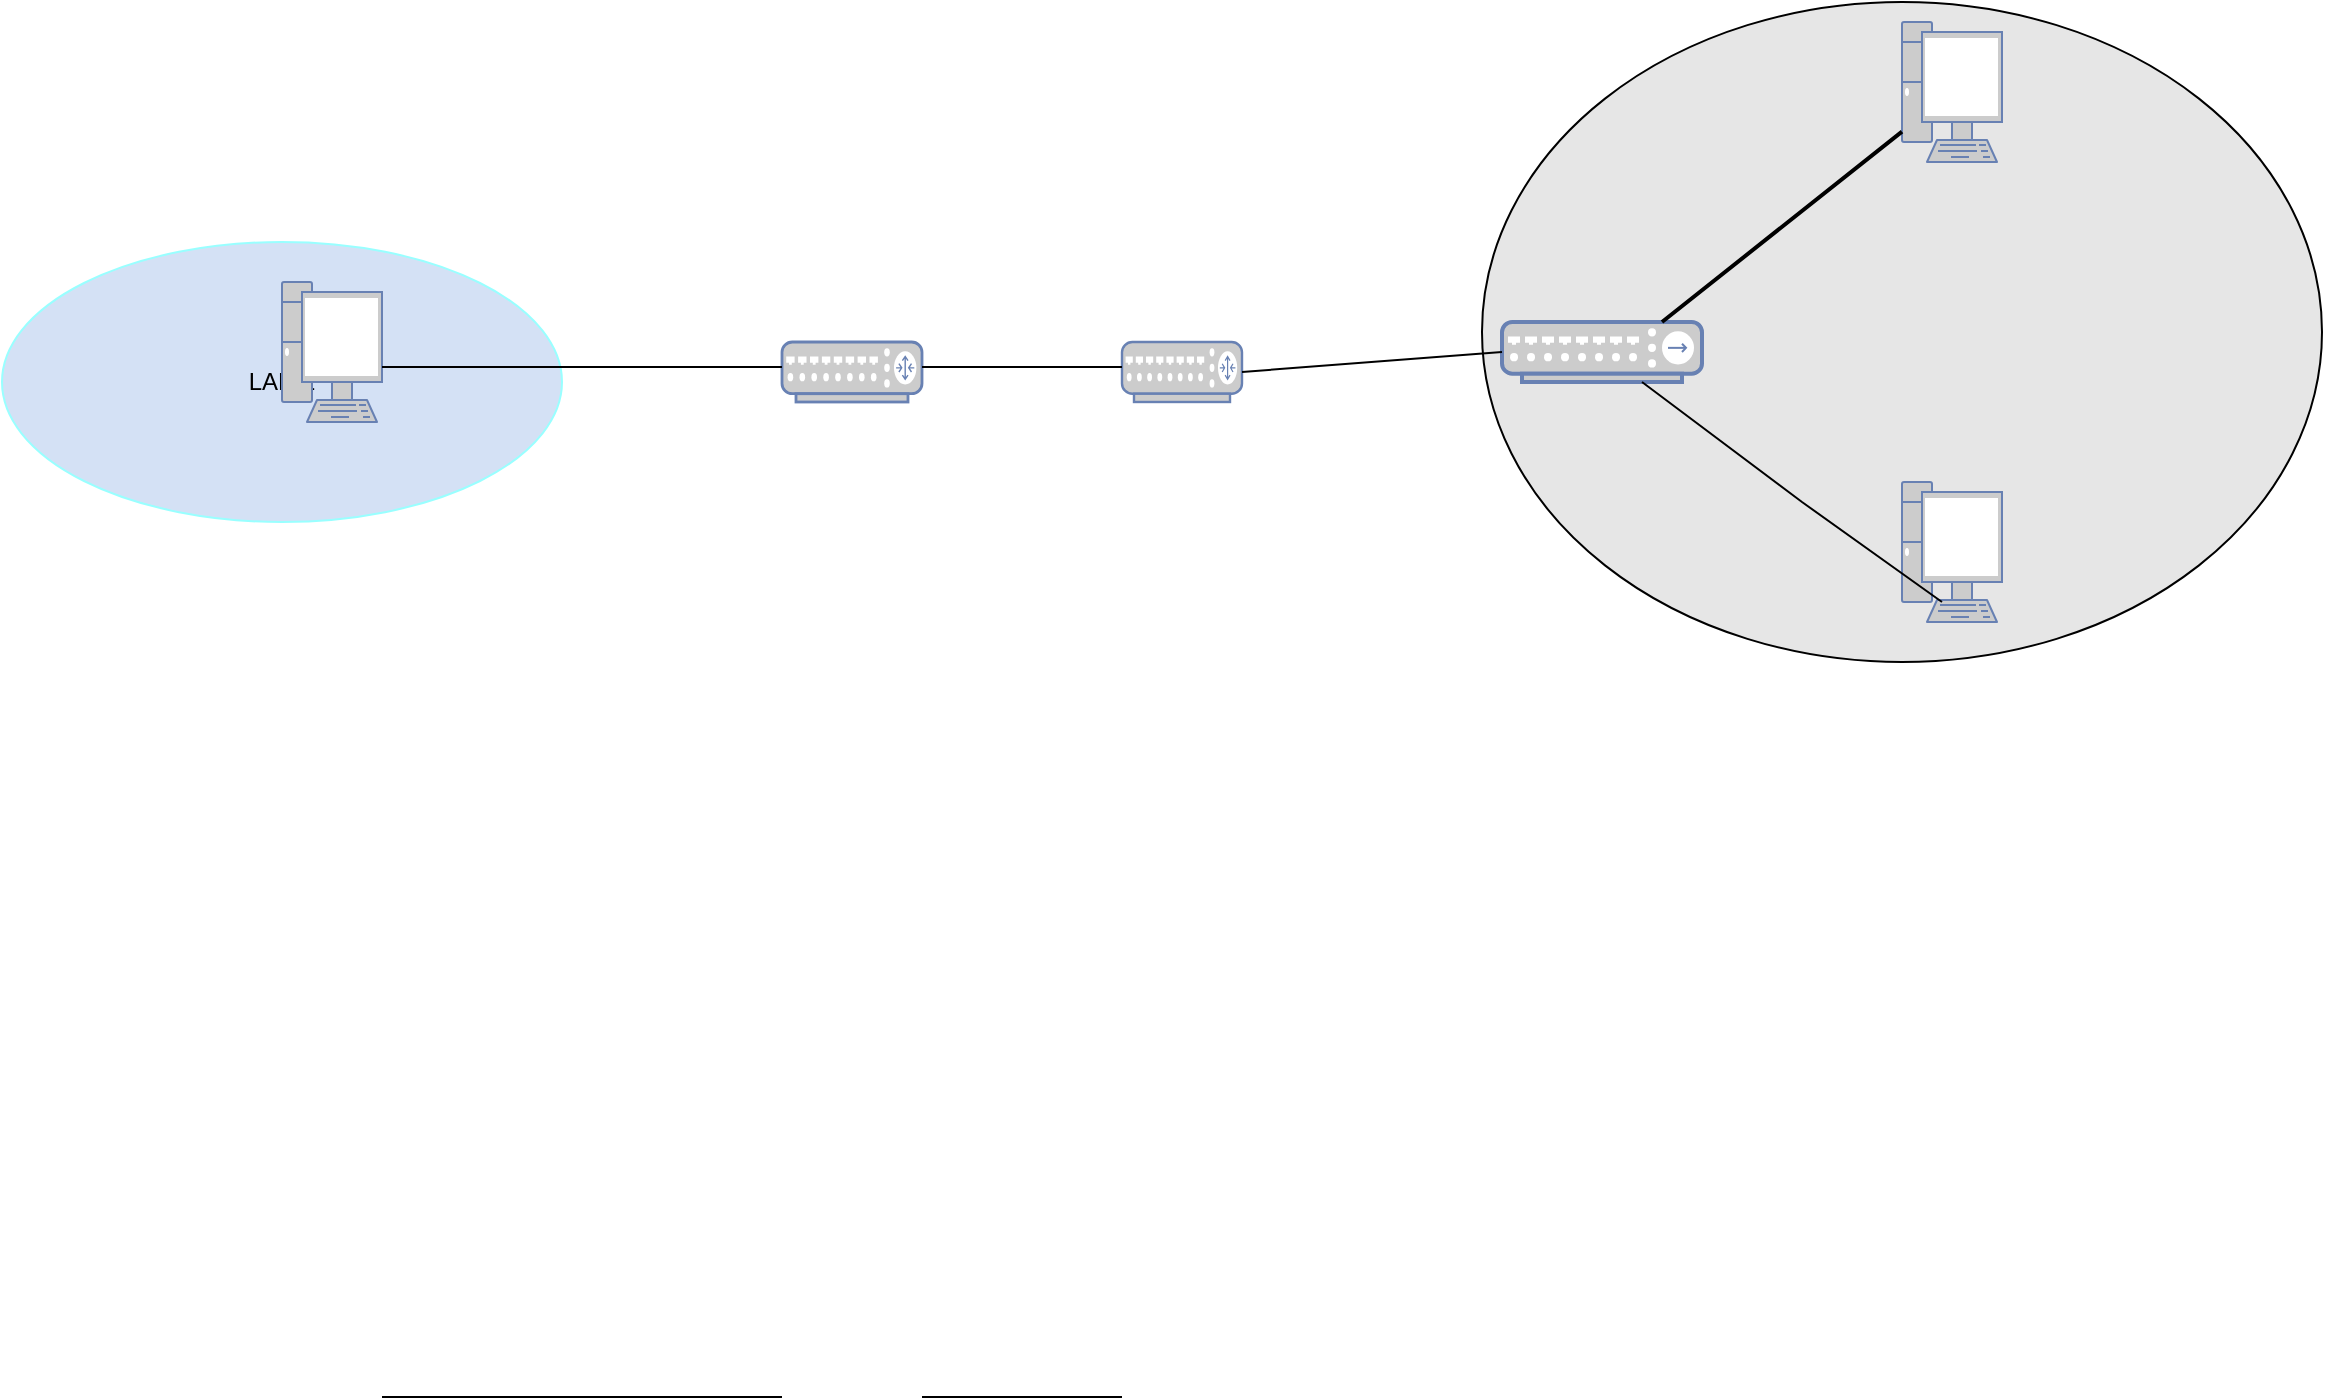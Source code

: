 <mxfile version="24.0.7" type="github">
  <diagram name="Page-1" id="Qha59FtNX3_8mg-_9XDo">
    <mxGraphModel dx="2117" dy="1735" grid="1" gridSize="10" guides="1" tooltips="1" connect="1" arrows="1" fold="1" page="1" pageScale="1" pageWidth="827" pageHeight="1169" math="0" shadow="0">
      <root>
        <mxCell id="0" />
        <mxCell id="1" parent="0" />
        <mxCell id="ELFQJBPi-9eD2bZ17apv-21" value="" style="ellipse;whiteSpace=wrap;html=1;fillColor=#E6E6E6;" vertex="1" parent="1">
          <mxGeometry x="550" y="-30" width="420" height="330" as="geometry" />
        </mxCell>
        <mxCell id="ELFQJBPi-9eD2bZ17apv-20" value="LAN 1" style="ellipse;whiteSpace=wrap;html=1;fillColor=#D4E1F5;strokeColor=#99FFFF;" vertex="1" parent="1">
          <mxGeometry x="-190" y="90" width="280" height="140" as="geometry" />
        </mxCell>
        <mxCell id="ELFQJBPi-9eD2bZ17apv-1" value="" style="fontColor=#0066CC;verticalAlign=top;verticalLabelPosition=bottom;labelPosition=center;align=center;html=1;outlineConnect=0;fillColor=#CCCCCC;strokeColor=#6881B3;gradientColor=none;gradientDirection=north;strokeWidth=2;shape=mxgraph.networks.pc;" vertex="1" parent="1">
          <mxGeometry x="-50" y="110" width="50" height="70" as="geometry" />
        </mxCell>
        <mxCell id="ELFQJBPi-9eD2bZ17apv-2" value="" style="fontColor=#0066CC;verticalAlign=top;verticalLabelPosition=bottom;labelPosition=center;align=center;html=1;outlineConnect=0;fillColor=#CCCCCC;strokeColor=#6881B3;gradientColor=none;gradientDirection=north;strokeWidth=2;shape=mxgraph.networks.router;" vertex="1" parent="1">
          <mxGeometry x="200" y="140" width="70" height="30" as="geometry" />
        </mxCell>
        <mxCell id="ELFQJBPi-9eD2bZ17apv-3" value="" style="fontColor=#0066CC;verticalAlign=top;verticalLabelPosition=bottom;labelPosition=center;align=center;html=1;outlineConnect=0;fillColor=#CCCCCC;strokeColor=#6881B3;gradientColor=none;gradientDirection=north;strokeWidth=2;shape=mxgraph.networks.router;" vertex="1" parent="1">
          <mxGeometry x="370" y="140" width="60" height="30" as="geometry" />
        </mxCell>
        <mxCell id="ELFQJBPi-9eD2bZ17apv-4" value="" style="fontColor=#0066CC;verticalAlign=top;verticalLabelPosition=bottom;labelPosition=center;align=center;html=1;outlineConnect=0;fillColor=#CCCCCC;strokeColor=#6881B3;gradientColor=none;gradientDirection=north;strokeWidth=2;shape=mxgraph.networks.hub;" vertex="1" parent="1">
          <mxGeometry x="560" y="130" width="100" height="30" as="geometry" />
        </mxCell>
        <mxCell id="ELFQJBPi-9eD2bZ17apv-5" value="" style="fontColor=#0066CC;verticalAlign=top;verticalLabelPosition=bottom;labelPosition=center;align=center;html=1;outlineConnect=0;fillColor=#CCCCCC;strokeColor=#6881B3;gradientColor=none;gradientDirection=north;strokeWidth=2;shape=mxgraph.networks.pc;" vertex="1" parent="1">
          <mxGeometry x="760" y="-20" width="50" height="70" as="geometry" />
        </mxCell>
        <mxCell id="ELFQJBPi-9eD2bZ17apv-6" value="" style="fontColor=#0066CC;verticalAlign=top;verticalLabelPosition=bottom;labelPosition=center;align=center;html=1;outlineConnect=0;fillColor=#CCCCCC;strokeColor=#6881B3;gradientColor=none;gradientDirection=north;strokeWidth=2;shape=mxgraph.networks.pc;" vertex="1" parent="1">
          <mxGeometry x="760" y="210" width="50" height="70" as="geometry" />
        </mxCell>
        <mxCell id="ELFQJBPi-9eD2bZ17apv-8" value="" style="shape=link;html=1;rounded=0;width=515;" edge="1" parent="1">
          <mxGeometry width="100" relative="1" as="geometry">
            <mxPoint y="410" as="sourcePoint" />
            <mxPoint x="200" y="410" as="targetPoint" />
          </mxGeometry>
        </mxCell>
        <mxCell id="ELFQJBPi-9eD2bZ17apv-9" value="" style="shape=link;html=1;rounded=0;width=515;" edge="1" parent="1">
          <mxGeometry width="100" relative="1" as="geometry">
            <mxPoint x="270" y="410" as="sourcePoint" />
            <mxPoint x="370" y="410" as="targetPoint" />
          </mxGeometry>
        </mxCell>
        <mxCell id="ELFQJBPi-9eD2bZ17apv-13" value="" style="shape=link;html=1;rounded=0;width=1;" edge="1" parent="1" source="ELFQJBPi-9eD2bZ17apv-5">
          <mxGeometry width="100" relative="1" as="geometry">
            <mxPoint x="747.9" y="-27.87" as="sourcePoint" />
            <mxPoint x="640" y="130" as="targetPoint" />
          </mxGeometry>
        </mxCell>
        <mxCell id="ELFQJBPi-9eD2bZ17apv-16" value="" style="endArrow=none;html=1;rounded=0;" edge="1" parent="1" source="ELFQJBPi-9eD2bZ17apv-4">
          <mxGeometry width="50" height="50" relative="1" as="geometry">
            <mxPoint x="670" y="120" as="sourcePoint" />
            <mxPoint x="780" y="270" as="targetPoint" />
            <Array as="points">
              <mxPoint x="710" y="220" />
              <mxPoint x="780" y="270" />
            </Array>
          </mxGeometry>
        </mxCell>
        <mxCell id="ELFQJBPi-9eD2bZ17apv-23" value="" style="endArrow=none;html=1;rounded=0;exitX=1;exitY=0.5;exitDx=0;exitDy=0;exitPerimeter=0;entryX=0;entryY=0.5;entryDx=0;entryDy=0;entryPerimeter=0;" edge="1" parent="1" source="ELFQJBPi-9eD2bZ17apv-3" target="ELFQJBPi-9eD2bZ17apv-4">
          <mxGeometry width="50" height="50" relative="1" as="geometry">
            <mxPoint x="390" y="260" as="sourcePoint" />
            <mxPoint x="440" y="210" as="targetPoint" />
          </mxGeometry>
        </mxCell>
      </root>
    </mxGraphModel>
  </diagram>
</mxfile>
